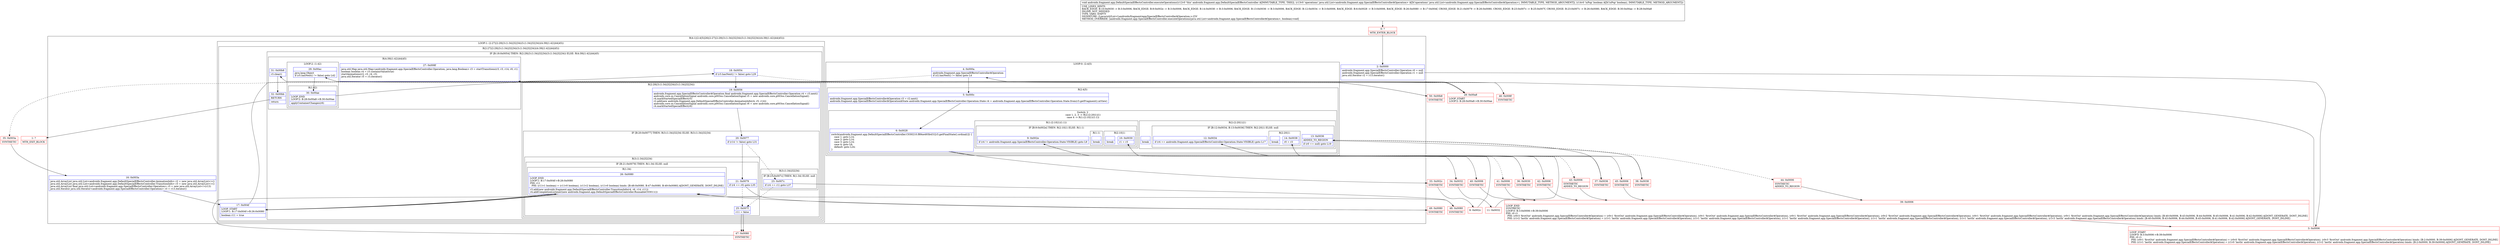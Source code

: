 digraph "CFG forandroidx.fragment.app.DefaultSpecialEffectsController.executeOperations(Ljava\/util\/List;Z)V" {
subgraph cluster_Region_1049924277 {
label = "R(4:1|(2:4|5)|26|(2:27|(2:29|(3:(1:34)|32|34)(3:(1:34)|32|34))(4:39|(1:42)|44|45)))";
node [shape=record,color=blue];
Node_2 [shape=record,label="{2\:\ 0x0000|androidx.fragment.app.SpecialEffectsController.Operation r0 = null\landroidx.fragment.app.SpecialEffectsController.Operation r1 = null\ljava.util.Iterator r2 = r13.iterator()\l\l}"];
subgraph cluster_LoopRegion_1627519894 {
label = "LOOP:0: (2:4|5)";
node [shape=record,color=blue];
Node_4 [shape=record,label="{4\:\ 0x000a|androidx.fragment.app.SpecialEffectsController$Operation \lif (r2.hasNext() != false) goto L4\l}"];
subgraph cluster_Region_677649755 {
label = "R(2:4|5)";
node [shape=record,color=blue];
Node_5 [shape=record,label="{5\:\ 0x000c|androidx.fragment.app.SpecialEffectsController$Operation r3 = r2.next()\landroidx.fragment.app.SpecialEffectsController$Operation$State androidx.fragment.app.SpecialEffectsController.Operation.State r4 = androidx.fragment.app.SpecialEffectsController.Operation.State.from(r3.getFragment().mView)\l}"];
subgraph cluster_SwitchRegion_306418863 {
label = "Switch: 2
 case 1, 2, 3 -> R(2:(2:20|1)|1)
 case 4 -> R(1:(2:10|1)(1:1))";
node [shape=record,color=blue];
Node_6 [shape=record,label="{6\:\ 0x0028|switch(androidx.fragment.app.DefaultSpecialEffectsController.C030210.f89xe493b431[r3.getFinalState().ordinal()]) \{\l    case 1: goto L14;\l    case 2: goto L14;\l    case 3: goto L14;\l    case 4: goto L6;\l    default: goto L24;\l\}\l}"];
subgraph cluster_Region_1281031189 {
label = "R(2:(2:20|1)|1)";
node [shape=record,color=blue];
subgraph cluster_IfRegion_2098801136 {
label = "IF [B:12:0x0034, B:13:0x0036] THEN: R(2:20|1) ELSE: null";
node [shape=record,color=blue];
Node_12 [shape=record,label="{12\:\ 0x0034|if (r4 == androidx.fragment.app.SpecialEffectsController.Operation.State.VISIBLE) goto L17\l}"];
Node_13 [shape=record,label="{13\:\ 0x0036|ADDED_TO_REGION\l|if (r0 == null) goto L19\l}"];
subgraph cluster_Region_500703896 {
label = "R(2:20|1)";
node [shape=record,color=blue];
Node_14 [shape=record,label="{14\:\ 0x0038|r0 = r3\l}"];
Node_InsnContainer_1855136782 [shape=record,label="{|break\l}"];
}
}
Node_InsnContainer_2141953 [shape=record,label="{|break\l}"];
}
subgraph cluster_Region_248034630 {
label = "R(1:(2:10|1)(1:1))";
node [shape=record,color=blue];
subgraph cluster_IfRegion_1314697816 {
label = "IF [B:9:0x002e] THEN: R(2:10|1) ELSE: R(1:1)";
node [shape=record,color=blue];
Node_9 [shape=record,label="{9\:\ 0x002e|if (r4 != androidx.fragment.app.SpecialEffectsController.Operation.State.VISIBLE) goto L9\l}"];
subgraph cluster_Region_1298494553 {
label = "R(2:10|1)";
node [shape=record,color=blue];
Node_10 [shape=record,label="{10\:\ 0x0030|r1 = r3\l}"];
Node_InsnContainer_359221982 [shape=record,label="{|break\l}"];
}
subgraph cluster_Region_1655553833 {
label = "R(1:1)";
node [shape=record,color=blue];
Node_InsnContainer_1735417050 [shape=record,label="{|break\l}"];
}
}
}
}
}
}
Node_16 [shape=record,label="{16\:\ 0x003a|java.util.ArrayList java.util.List\<androidx.fragment.app.DefaultSpecialEffectsController.AnimationInfo\> r2 = new java.util.ArrayList\<\>()\ljava.util.ArrayList java.util.List\<androidx.fragment.app.DefaultSpecialEffectsController.TransitionInfo\> r3 = new java.util.ArrayList\<\>()\ljava.util.ArrayList final java.util.List\<androidx.fragment.app.SpecialEffectsController.Operation\> r3 = new java.util.ArrayList\<\>(r13)\ljava.util.Iterator java.util.Iterator\<androidx.fragment.app.SpecialEffectsController.Operation\> r3 = r13.iterator()\l}"];
subgraph cluster_LoopRegion_752465911 {
label = "LOOP:1: (2:27|(2:29|(3:(1:34)|32|34)(3:(1:34)|32|34))(4:39|(1:42)|44|45))";
node [shape=record,color=blue];
subgraph cluster_Region_1175497510 {
label = "R(2:27|(2:29|(3:(1:34)|32|34)(3:(1:34)|32|34))(4:39|(1:42)|44|45))";
node [shape=record,color=blue];
Node_17 [shape=record,label="{17\:\ 0x004f|LOOP_START\lLOOP:1: B:17:0x004f\-\>B:26:0x0080\l|boolean r11 = true\l}"];
subgraph cluster_IfRegion_1385637155 {
label = "IF [B:18:0x0054] THEN: R(2:29|(3:(1:34)|32|34)(3:(1:34)|32|34)) ELSE: R(4:39|(1:42)|44|45)";
node [shape=record,color=blue];
Node_18 [shape=record,label="{18\:\ 0x0054|if (r3.hasNext() != false) goto L29\l}"];
subgraph cluster_Region_25591401 {
label = "R(2:29|(3:(1:34)|32|34)(3:(1:34)|32|34))";
node [shape=record,color=blue];
Node_19 [shape=record,label="{19\:\ 0x0056|androidx.fragment.app.SpecialEffectsController$Operation final androidx.fragment.app.SpecialEffectsController.Operation r4 = r3.next()\landroidx.core.os.CancellationSignal androidx.core.p003os.CancellationSignal r5 = new androidx.core.p003os.CancellationSignal()\lr4.markStartedSpecialEffect(r5)\lr2.add(new androidx.fragment.app.DefaultSpecialEffectsController.AnimationInfo(r4, r5, r14))\landroidx.core.os.CancellationSignal androidx.core.p003os.CancellationSignal r6 = new androidx.core.p003os.CancellationSignal()\lr4.markStartedSpecialEffect(r6)\l}"];
subgraph cluster_IfRegion_1933125384 {
label = "IF [B:20:0x0077] THEN: R(3:(1:34)|32|34) ELSE: R(3:(1:34)|32|34)";
node [shape=record,color=blue];
Node_20 [shape=record,label="{20\:\ 0x0077|if (r14 != false) goto L31\l}"];
subgraph cluster_Region_1546196800 {
label = "R(3:(1:34)|32|34)";
node [shape=record,color=blue];
subgraph cluster_IfRegion_200172271 {
label = "IF [B:21:0x0079] THEN: R(1:34) ELSE: null";
node [shape=record,color=blue];
Node_21 [shape=record,label="{21\:\ 0x0079|if (r4 == r0) goto L35\l}"];
subgraph cluster_Region_973634532 {
label = "R(1:34)";
node [shape=record,color=blue];
Node_26 [shape=record,label="{26\:\ 0x0080|LOOP_END\lLOOP:1: B:17:0x004f\-\>B:26:0x0080\lPHI: r11 \l  PHI: (r11v1 boolean) = (r11v0 boolean), (r11v2 boolean), (r11v0 boolean) binds: [B:48:0x0080, B:47:0x0080, B:49:0x0080] A[DONT_GENERATE, DONT_INLINE]\l|r3.add(new androidx.fragment.app.DefaultSpecialEffectsController.TransitionInfo(r4, r6, r14, r11))\lr4.addCompletionListener(new androidx.fragment.app.DefaultSpecialEffectsController.RunnableC03011())\l}"];
}
}
Node_25 [shape=record,label="{25\:\ 0x007f|r11 = false\l}"];
Node_26 [shape=record,label="{26\:\ 0x0080|LOOP_END\lLOOP:1: B:17:0x004f\-\>B:26:0x0080\lPHI: r11 \l  PHI: (r11v1 boolean) = (r11v0 boolean), (r11v2 boolean), (r11v0 boolean) binds: [B:48:0x0080, B:47:0x0080, B:49:0x0080] A[DONT_GENERATE, DONT_INLINE]\l|r3.add(new androidx.fragment.app.DefaultSpecialEffectsController.TransitionInfo(r4, r6, r14, r11))\lr4.addCompletionListener(new androidx.fragment.app.DefaultSpecialEffectsController.RunnableC03011())\l}"];
}
subgraph cluster_Region_733592811 {
label = "R(3:(1:34)|32|34)";
node [shape=record,color=blue];
subgraph cluster_IfRegion_2038928044 {
label = "IF [B:23:0x007c] THEN: R(1:34) ELSE: null";
node [shape=record,color=blue];
Node_23 [shape=record,label="{23\:\ 0x007c|if (r4 == r1) goto L37\l}"];
subgraph cluster_Region_427752603 {
label = "R(1:34)";
node [shape=record,color=blue];
Node_26 [shape=record,label="{26\:\ 0x0080|LOOP_END\lLOOP:1: B:17:0x004f\-\>B:26:0x0080\lPHI: r11 \l  PHI: (r11v1 boolean) = (r11v0 boolean), (r11v2 boolean), (r11v0 boolean) binds: [B:48:0x0080, B:47:0x0080, B:49:0x0080] A[DONT_GENERATE, DONT_INLINE]\l|r3.add(new androidx.fragment.app.DefaultSpecialEffectsController.TransitionInfo(r4, r6, r14, r11))\lr4.addCompletionListener(new androidx.fragment.app.DefaultSpecialEffectsController.RunnableC03011())\l}"];
}
}
Node_25 [shape=record,label="{25\:\ 0x007f|r11 = false\l}"];
Node_26 [shape=record,label="{26\:\ 0x0080|LOOP_END\lLOOP:1: B:17:0x004f\-\>B:26:0x0080\lPHI: r11 \l  PHI: (r11v1 boolean) = (r11v0 boolean), (r11v2 boolean), (r11v0 boolean) binds: [B:48:0x0080, B:47:0x0080, B:49:0x0080] A[DONT_GENERATE, DONT_INLINE]\l|r3.add(new androidx.fragment.app.DefaultSpecialEffectsController.TransitionInfo(r4, r6, r14, r11))\lr4.addCompletionListener(new androidx.fragment.app.DefaultSpecialEffectsController.RunnableC03011())\l}"];
}
}
}
subgraph cluster_Region_301287453 {
label = "R(4:39|(1:42)|44|45)";
node [shape=record,color=blue];
Node_27 [shape=record,label="{27\:\ 0x008f|java.util.Map java.util.Map\<androidx.fragment.app.SpecialEffectsController.Operation, java.lang.Boolean\> r3 = startTransitions(r3, r3, r14, r0, r1)\lboolean boolean r4 = r3.containsValue(true)\lstartAnimations(r2, r3, r4, r3)\ljava.util.Iterator r5 = r3.iterator()\l\l}"];
subgraph cluster_LoopRegion_2095221425 {
label = "LOOP:2: (1:42)";
node [shape=record,color=blue];
Node_29 [shape=record,label="{29\:\ 0x00ac|java.lang.Object \lif (r5.hasNext() != false) goto L42\l}"];
subgraph cluster_Region_428969851 {
label = "R(1:42)";
node [shape=record,color=blue];
Node_30 [shape=record,label="{30\:\ 0x00ae|LOOP_END\lLOOP:2: B:28:0x00a8\-\>B:30:0x00ae\l|applyContainerChanges(r6)\l}"];
}
}
Node_31 [shape=record,label="{31\:\ 0x00b8|r3.clear()\l}"];
Node_32 [shape=record,label="{32\:\ 0x00bb|RETURN\l|return\l}"];
}
}
}
}
}
Node_0 [shape=record,color=red,label="{0\:\ ?|MTH_ENTER_BLOCK\l}"];
Node_3 [shape=record,color=red,label="{3\:\ 0x0006|LOOP_START\lLOOP:0: B:3:0x0006\-\>B:39:0x0006\lPHI: r0 r1 \l  PHI: (r0v1 'firstOut' androidx.fragment.app.SpecialEffectsController$Operation) = (r0v0 'firstOut' androidx.fragment.app.SpecialEffectsController$Operation), (r0v3 'firstOut' androidx.fragment.app.SpecialEffectsController$Operation) binds: [B:2:0x0000, B:39:0x0006] A[DONT_GENERATE, DONT_INLINE]\l  PHI: (r1v1 'lastIn' androidx.fragment.app.SpecialEffectsController$Operation) = (r1v0 'lastIn' androidx.fragment.app.SpecialEffectsController$Operation), (r1v2 'lastIn' androidx.fragment.app.SpecialEffectsController$Operation) binds: [B:2:0x0000, B:39:0x0006] A[DONT_GENERATE, DONT_INLINE]\l}"];
Node_33 [shape=record,color=red,label="{33\:\ 0x002c|SYNTHETIC\l}"];
Node_8 [shape=record,color=red,label="{8\:\ 0x002c}"];
Node_36 [shape=record,color=red,label="{36\:\ 0x0030|SYNTHETIC\l}"];
Node_42 [shape=record,color=red,label="{42\:\ 0x0006|SYNTHETIC\l}"];
Node_39 [shape=record,color=red,label="{39\:\ 0x0006|LOOP_END\lSYNTHETIC\lLOOP:0: B:3:0x0006\-\>B:39:0x0006\lPHI: r0 r1 \l  PHI: (r0v3 'firstOut' androidx.fragment.app.SpecialEffectsController$Operation) = (r0v1 'firstOut' androidx.fragment.app.SpecialEffectsController$Operation), (r0v1 'firstOut' androidx.fragment.app.SpecialEffectsController$Operation), (r0v1 'firstOut' androidx.fragment.app.SpecialEffectsController$Operation), (r0v2 'firstOut' androidx.fragment.app.SpecialEffectsController$Operation), (r0v1 'firstOut' androidx.fragment.app.SpecialEffectsController$Operation), (r0v1 'firstOut' androidx.fragment.app.SpecialEffectsController$Operation) binds: [B:40:0x0006, B:43:0x0006, B:44:0x0006, B:45:0x0006, B:41:0x0006, B:42:0x0006] A[DONT_GENERATE, DONT_INLINE]\l  PHI: (r1v2 'lastIn' androidx.fragment.app.SpecialEffectsController$Operation) = (r1v1 'lastIn' androidx.fragment.app.SpecialEffectsController$Operation), (r1v1 'lastIn' androidx.fragment.app.SpecialEffectsController$Operation), (r1v1 'lastIn' androidx.fragment.app.SpecialEffectsController$Operation), (r1v1 'lastIn' androidx.fragment.app.SpecialEffectsController$Operation), (r1v1 'lastIn' androidx.fragment.app.SpecialEffectsController$Operation), (r1v3 'lastIn' androidx.fragment.app.SpecialEffectsController$Operation) binds: [B:40:0x0006, B:43:0x0006, B:44:0x0006, B:45:0x0006, B:41:0x0006, B:42:0x0006] A[DONT_GENERATE, DONT_INLINE]\l}"];
Node_41 [shape=record,color=red,label="{41\:\ 0x0006|SYNTHETIC\l}"];
Node_34 [shape=record,color=red,label="{34\:\ 0x0032|SYNTHETIC\l}"];
Node_11 [shape=record,color=red,label="{11\:\ 0x0032}"];
Node_37 [shape=record,color=red,label="{37\:\ 0x0036|SYNTHETIC\l}"];
Node_38 [shape=record,color=red,label="{38\:\ 0x0038|SYNTHETIC\l}"];
Node_45 [shape=record,color=red,label="{45\:\ 0x0006|SYNTHETIC\l}"];
Node_44 [shape=record,color=red,label="{44\:\ 0x0006|SYNTHETIC\lADDED_TO_REGION\l}"];
Node_43 [shape=record,color=red,label="{43\:\ 0x0006|SYNTHETIC\lADDED_TO_REGION\l}"];
Node_40 [shape=record,color=red,label="{40\:\ 0x0006|SYNTHETIC\l}"];
Node_35 [shape=record,color=red,label="{35\:\ 0x003a|SYNTHETIC\l}"];
Node_47 [shape=record,color=red,label="{47\:\ 0x0080|SYNTHETIC\l}"];
Node_49 [shape=record,color=red,label="{49\:\ 0x0080|SYNTHETIC\l}"];
Node_48 [shape=record,color=red,label="{48\:\ 0x0080|SYNTHETIC\l}"];
Node_46 [shape=record,color=red,label="{46\:\ 0x008f|SYNTHETIC\l}"];
Node_28 [shape=record,color=red,label="{28\:\ 0x00a8|LOOP_START\lLOOP:2: B:28:0x00a8\-\>B:30:0x00ae\l}"];
Node_50 [shape=record,color=red,label="{50\:\ 0x00b8|SYNTHETIC\l}"];
Node_1 [shape=record,color=red,label="{1\:\ ?|MTH_EXIT_BLOCK\l}"];
MethodNode[shape=record,label="{void androidx.fragment.app.DefaultSpecialEffectsController.executeOperations((r12v0 'this' androidx.fragment.app.DefaultSpecialEffectsController A[IMMUTABLE_TYPE, THIS]), (r13v0 'operations' java.util.List\<androidx.fragment.app.SpecialEffectsController$Operation\> A[D('operations' java.util.List\<androidx.fragment.app.SpecialEffectsController$Operation\>), IMMUTABLE_TYPE, METHOD_ARGUMENT]), (r14v0 'isPop' boolean A[D('isPop' boolean), IMMUTABLE_TYPE, METHOD_ARGUMENT]))  | USE_LINES_HINTS\lBACK_EDGE: B:10:0x0030 \-\> B:3:0x0006, BACK_EDGE: B:9:0x002e \-\> B:3:0x0006, BACK_EDGE: B:14:0x0038 \-\> B:3:0x0006, BACK_EDGE: B:13:0x0036 \-\> B:3:0x0006, BACK_EDGE: B:12:0x0034 \-\> B:3:0x0006, BACK_EDGE: B:6:0x0028 \-\> B:3:0x0006, BACK_EDGE: B:26:0x0080 \-\> B:17:0x004f, CROSS_EDGE: B:21:0x0079 \-\> B:26:0x0080, CROSS_EDGE: B:23:0x007c \-\> B:25:0x007f, CROSS_EDGE: B:23:0x007c \-\> B:26:0x0080, BACK_EDGE: B:30:0x00ae \-\> B:28:0x00a8\lINLINE_NOT_NEEDED\lTYPE_VARS: EMPTY\lSIGNATURE: (Ljava\/util\/List\<Landroidx\/fragment\/app\/SpecialEffectsController$Operation;\>;Z)V\lMETHOD_OVERRIDE: [androidx.fragment.app.SpecialEffectsController.executeOperations(java.util.List\<androidx.fragment.app.SpecialEffectsController$Operation\>, boolean):void]\l}"];
MethodNode -> Node_0;Node_2 -> Node_3;
Node_4 -> Node_5;
Node_4 -> Node_35[style=dashed];
Node_5 -> Node_6;
Node_6 -> Node_33;
Node_6 -> Node_34;
Node_6 -> Node_40;
Node_12 -> Node_37;
Node_12 -> Node_43[style=dashed];
Node_13 -> Node_38;
Node_13 -> Node_44[style=dashed];
Node_14 -> Node_45;
Node_9 -> Node_36;
Node_9 -> Node_41[style=dashed];
Node_10 -> Node_42;
Node_16 -> Node_17;
Node_17 -> Node_18;
Node_18 -> Node_19;
Node_18 -> Node_46[style=dashed];
Node_19 -> Node_20;
Node_20 -> Node_21;
Node_20 -> Node_23[style=dashed];
Node_21 -> Node_25[style=dashed];
Node_21 -> Node_49;
Node_26 -> Node_17;
Node_25 -> Node_47;
Node_26 -> Node_17;
Node_23 -> Node_25[style=dashed];
Node_23 -> Node_48;
Node_26 -> Node_17;
Node_25 -> Node_47;
Node_26 -> Node_17;
Node_27 -> Node_28;
Node_29 -> Node_30;
Node_29 -> Node_50[style=dashed];
Node_30 -> Node_28;
Node_31 -> Node_32;
Node_32 -> Node_1;
Node_0 -> Node_2;
Node_3 -> Node_4;
Node_33 -> Node_8;
Node_8 -> Node_9;
Node_36 -> Node_10;
Node_42 -> Node_39;
Node_39 -> Node_3;
Node_41 -> Node_39;
Node_34 -> Node_11;
Node_11 -> Node_12;
Node_37 -> Node_13;
Node_38 -> Node_14;
Node_45 -> Node_39;
Node_44 -> Node_39;
Node_43 -> Node_39;
Node_40 -> Node_39;
Node_35 -> Node_16;
Node_47 -> Node_26;
Node_49 -> Node_26;
Node_48 -> Node_26;
Node_46 -> Node_27;
Node_28 -> Node_29;
Node_50 -> Node_31;
}

